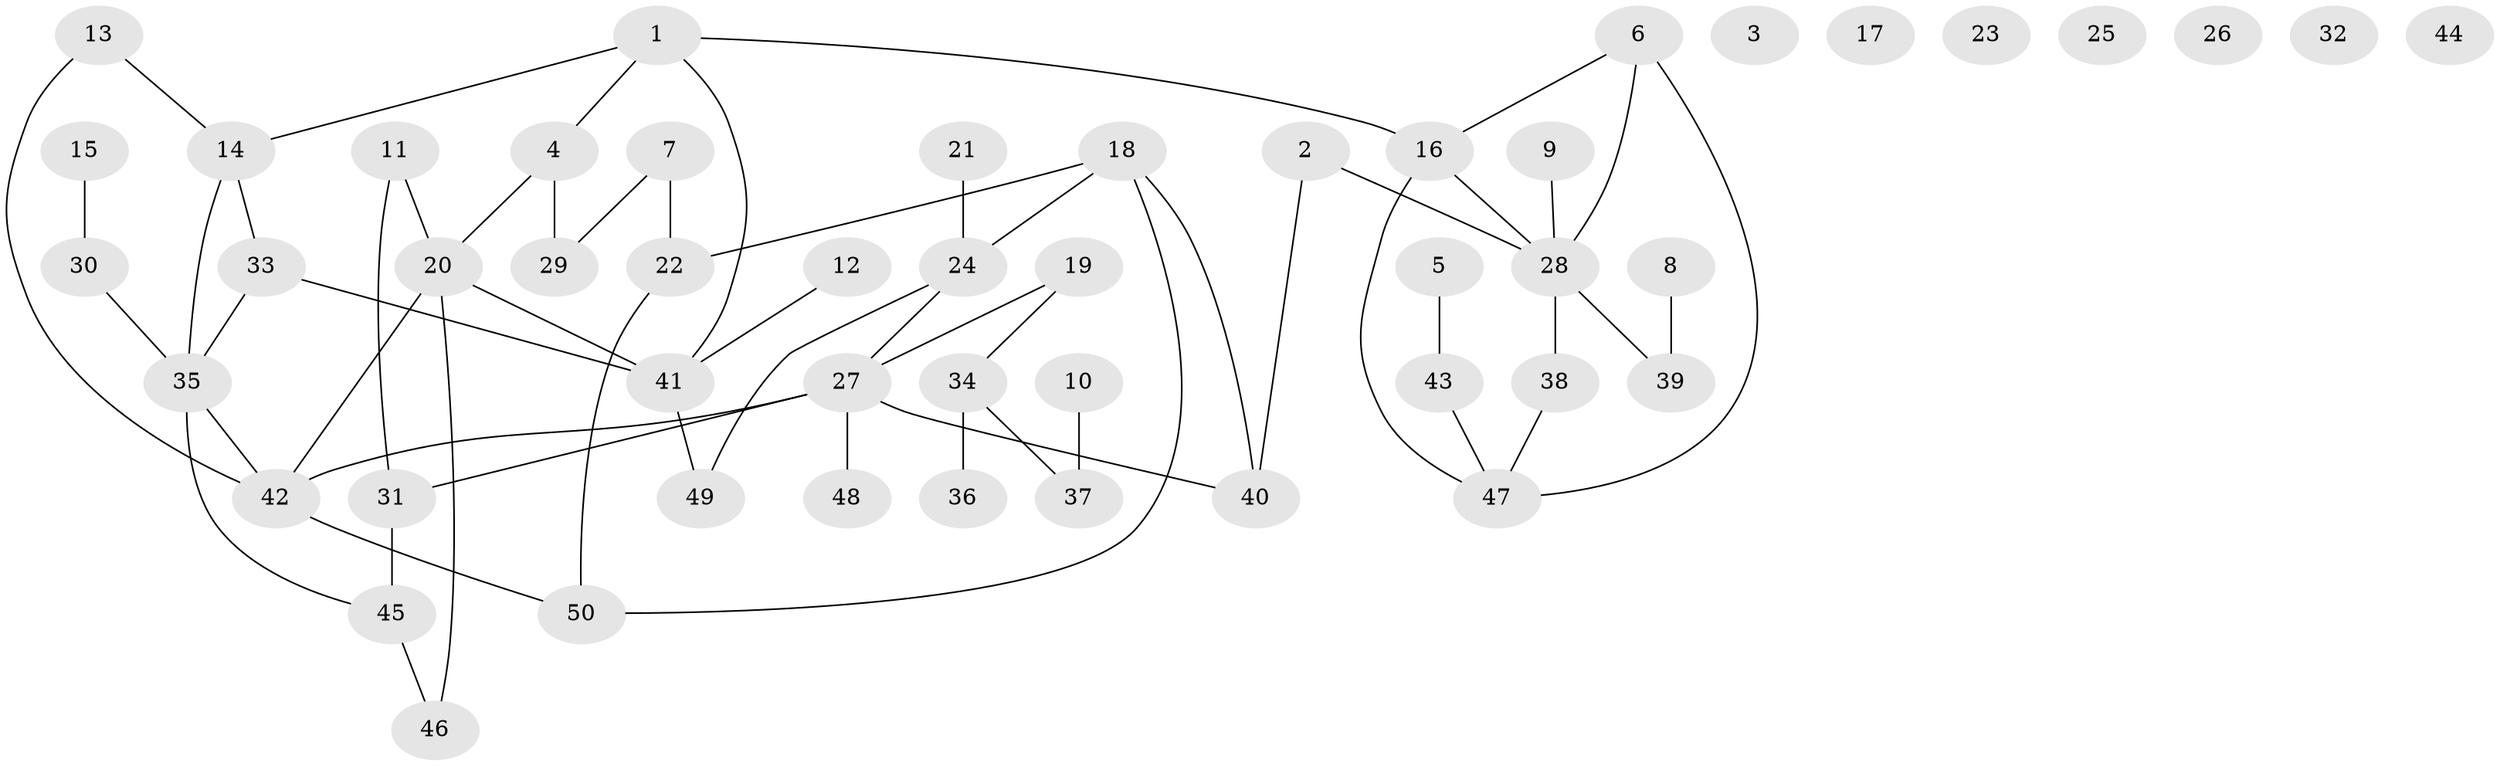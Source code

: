 // coarse degree distribution, {5: 0.12121212121212122, 2: 0.15151515151515152, 0: 0.21212121212121213, 1: 0.24242424242424243, 3: 0.18181818181818182, 7: 0.06060606060606061, 6: 0.030303030303030304}
// Generated by graph-tools (version 1.1) at 2025/23/03/03/25 07:23:28]
// undirected, 50 vertices, 59 edges
graph export_dot {
graph [start="1"]
  node [color=gray90,style=filled];
  1;
  2;
  3;
  4;
  5;
  6;
  7;
  8;
  9;
  10;
  11;
  12;
  13;
  14;
  15;
  16;
  17;
  18;
  19;
  20;
  21;
  22;
  23;
  24;
  25;
  26;
  27;
  28;
  29;
  30;
  31;
  32;
  33;
  34;
  35;
  36;
  37;
  38;
  39;
  40;
  41;
  42;
  43;
  44;
  45;
  46;
  47;
  48;
  49;
  50;
  1 -- 4;
  1 -- 14;
  1 -- 16;
  1 -- 41;
  2 -- 28;
  2 -- 40;
  4 -- 20;
  4 -- 29;
  5 -- 43;
  6 -- 16;
  6 -- 28;
  6 -- 47;
  7 -- 22;
  7 -- 29;
  8 -- 39;
  9 -- 28;
  10 -- 37;
  11 -- 20;
  11 -- 31;
  12 -- 41;
  13 -- 14;
  13 -- 42;
  14 -- 33;
  14 -- 35;
  15 -- 30;
  16 -- 28;
  16 -- 47;
  18 -- 22;
  18 -- 24;
  18 -- 40;
  18 -- 50;
  19 -- 27;
  19 -- 34;
  20 -- 41;
  20 -- 42;
  20 -- 46;
  21 -- 24;
  22 -- 50;
  24 -- 27;
  24 -- 49;
  27 -- 31;
  27 -- 40;
  27 -- 42;
  27 -- 48;
  28 -- 38;
  28 -- 39;
  30 -- 35;
  31 -- 45;
  33 -- 35;
  33 -- 41;
  34 -- 36;
  34 -- 37;
  35 -- 42;
  35 -- 45;
  38 -- 47;
  41 -- 49;
  42 -- 50;
  43 -- 47;
  45 -- 46;
}
